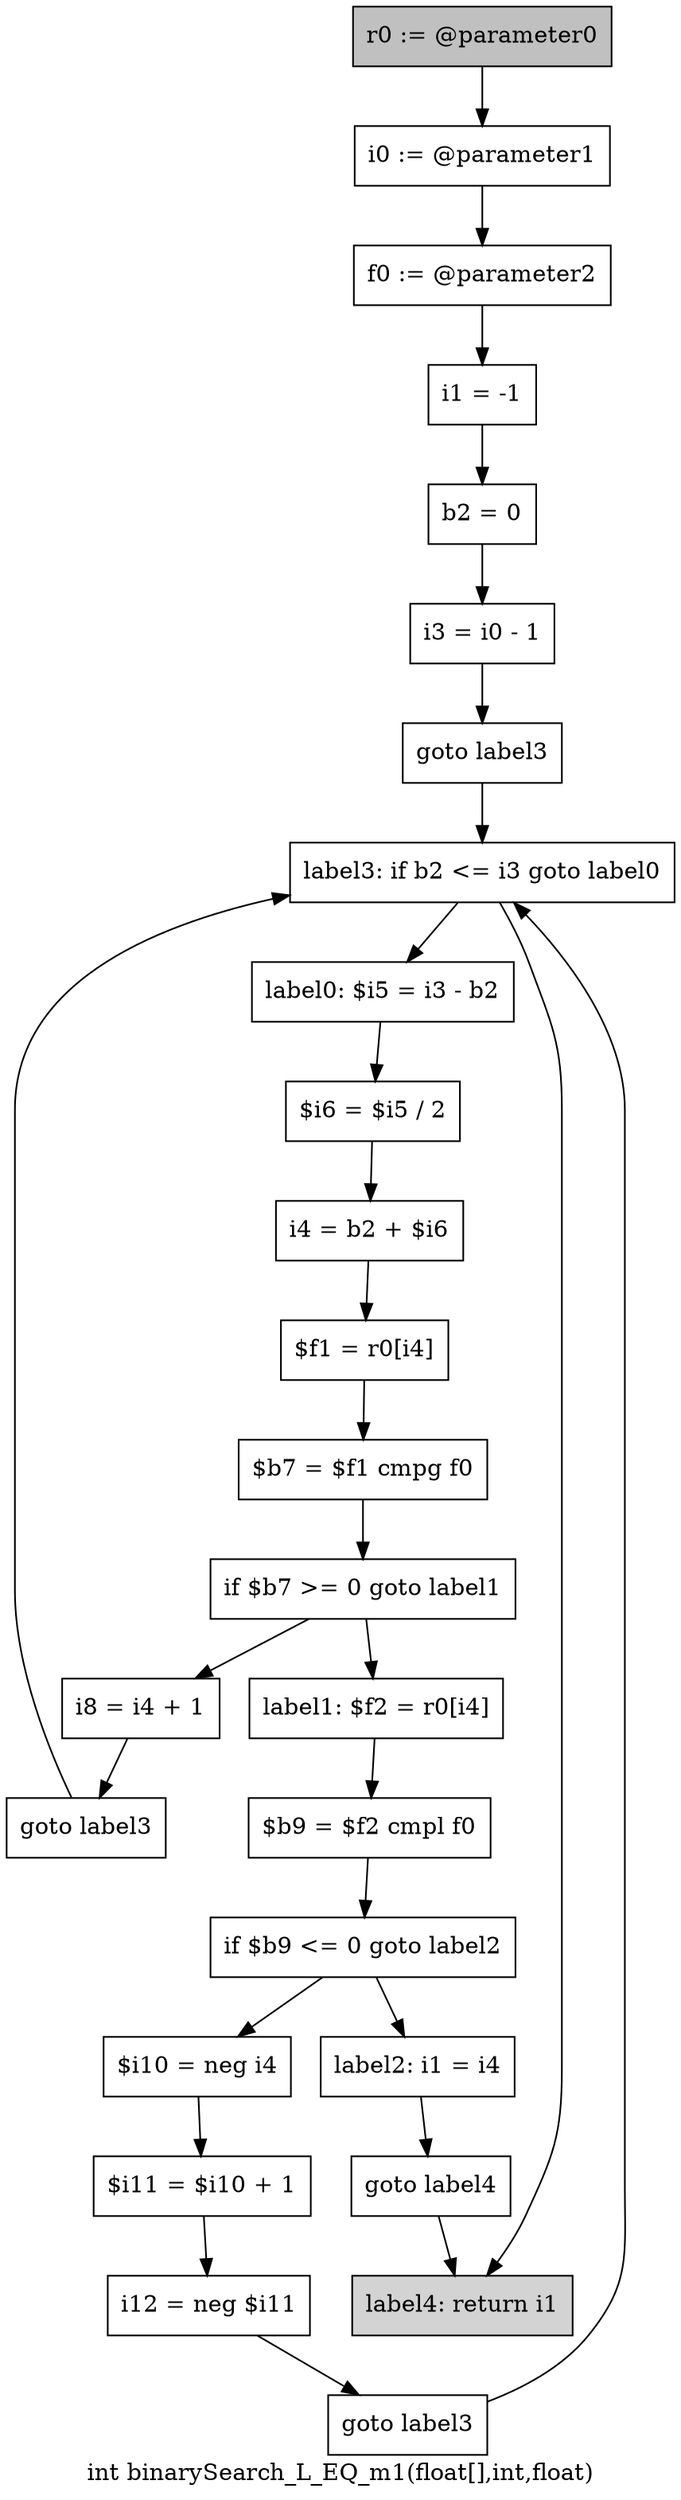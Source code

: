 digraph "int binarySearch_L_EQ_m1(float[],int,float)" {
    label="int binarySearch_L_EQ_m1(float[],int,float)";
    node [shape=box];
    "0" [style=filled,fillcolor=gray,label="r0 := @parameter0",];
    "1" [label="i0 := @parameter1",];
    "0"->"1";
    "2" [label="f0 := @parameter2",];
    "1"->"2";
    "3" [label="i1 = -1",];
    "2"->"3";
    "4" [label="b2 = 0",];
    "3"->"4";
    "5" [label="i3 = i0 - 1",];
    "4"->"5";
    "6" [label="goto label3",];
    "5"->"6";
    "24" [label="label3: if b2 <= i3 goto label0",];
    "6"->"24";
    "7" [label="label0: $i5 = i3 - b2",];
    "8" [label="$i6 = $i5 / 2",];
    "7"->"8";
    "9" [label="i4 = b2 + $i6",];
    "8"->"9";
    "10" [label="$f1 = r0[i4]",];
    "9"->"10";
    "11" [label="$b7 = $f1 cmpg f0",];
    "10"->"11";
    "12" [label="if $b7 >= 0 goto label1",];
    "11"->"12";
    "13" [label="i8 = i4 + 1",];
    "12"->"13";
    "15" [label="label1: $f2 = r0[i4]",];
    "12"->"15";
    "14" [label="goto label3",];
    "13"->"14";
    "14"->"24";
    "16" [label="$b9 = $f2 cmpl f0",];
    "15"->"16";
    "17" [label="if $b9 <= 0 goto label2",];
    "16"->"17";
    "18" [label="$i10 = neg i4",];
    "17"->"18";
    "22" [label="label2: i1 = i4",];
    "17"->"22";
    "19" [label="$i11 = $i10 + 1",];
    "18"->"19";
    "20" [label="i12 = neg $i11",];
    "19"->"20";
    "21" [label="goto label3",];
    "20"->"21";
    "21"->"24";
    "23" [label="goto label4",];
    "22"->"23";
    "25" [style=filled,fillcolor=lightgray,label="label4: return i1",];
    "23"->"25";
    "24"->"7";
    "24"->"25";
}
